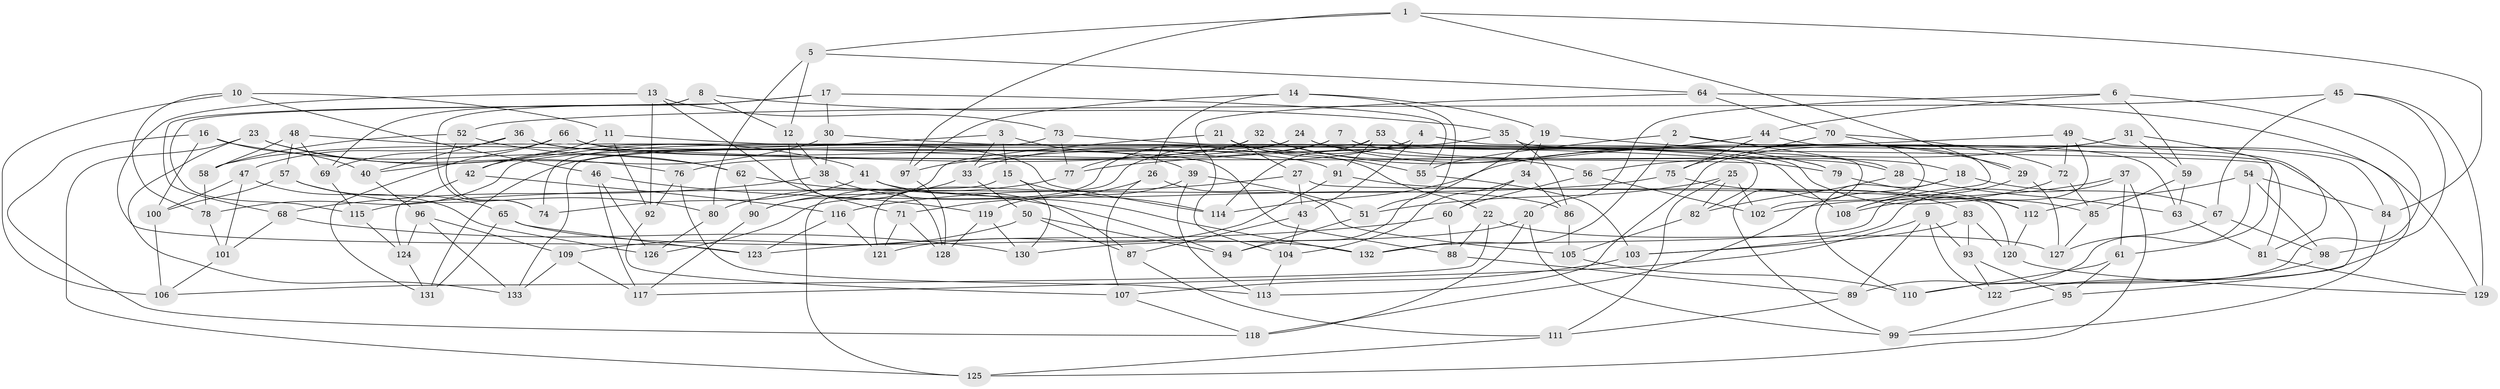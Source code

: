 // coarse degree distribution, {6: 0.5925925925925926, 4: 0.3333333333333333, 3: 0.024691358024691357, 5: 0.04938271604938271}
// Generated by graph-tools (version 1.1) at 2025/42/03/06/25 10:42:21]
// undirected, 133 vertices, 266 edges
graph export_dot {
graph [start="1"]
  node [color=gray90,style=filled];
  1;
  2;
  3;
  4;
  5;
  6;
  7;
  8;
  9;
  10;
  11;
  12;
  13;
  14;
  15;
  16;
  17;
  18;
  19;
  20;
  21;
  22;
  23;
  24;
  25;
  26;
  27;
  28;
  29;
  30;
  31;
  32;
  33;
  34;
  35;
  36;
  37;
  38;
  39;
  40;
  41;
  42;
  43;
  44;
  45;
  46;
  47;
  48;
  49;
  50;
  51;
  52;
  53;
  54;
  55;
  56;
  57;
  58;
  59;
  60;
  61;
  62;
  63;
  64;
  65;
  66;
  67;
  68;
  69;
  70;
  71;
  72;
  73;
  74;
  75;
  76;
  77;
  78;
  79;
  80;
  81;
  82;
  83;
  84;
  85;
  86;
  87;
  88;
  89;
  90;
  91;
  92;
  93;
  94;
  95;
  96;
  97;
  98;
  99;
  100;
  101;
  102;
  103;
  104;
  105;
  106;
  107;
  108;
  109;
  110;
  111;
  112;
  113;
  114;
  115;
  116;
  117;
  118;
  119;
  120;
  121;
  122;
  123;
  124;
  125;
  126;
  127;
  128;
  129;
  130;
  131;
  132;
  133;
  1 -- 5;
  1 -- 84;
  1 -- 29;
  1 -- 97;
  2 -- 28;
  2 -- 132;
  2 -- 81;
  2 -- 55;
  3 -- 33;
  3 -- 39;
  3 -- 42;
  3 -- 15;
  4 -- 121;
  4 -- 33;
  4 -- 95;
  4 -- 43;
  5 -- 80;
  5 -- 64;
  5 -- 12;
  6 -- 20;
  6 -- 44;
  6 -- 110;
  6 -- 59;
  7 -- 131;
  7 -- 18;
  7 -- 126;
  7 -- 99;
  8 -- 68;
  8 -- 35;
  8 -- 12;
  8 -- 115;
  9 -- 117;
  9 -- 93;
  9 -- 89;
  9 -- 122;
  10 -- 11;
  10 -- 46;
  10 -- 78;
  10 -- 106;
  11 -- 81;
  11 -- 92;
  11 -- 42;
  12 -- 38;
  12 -- 128;
  13 -- 71;
  13 -- 73;
  13 -- 123;
  13 -- 92;
  14 -- 19;
  14 -- 51;
  14 -- 97;
  14 -- 26;
  15 -- 114;
  15 -- 125;
  15 -- 130;
  16 -- 62;
  16 -- 40;
  16 -- 118;
  16 -- 100;
  17 -- 74;
  17 -- 55;
  17 -- 30;
  17 -- 69;
  18 -- 67;
  18 -- 110;
  18 -- 118;
  19 -- 94;
  19 -- 29;
  19 -- 34;
  20 -- 99;
  20 -- 130;
  20 -- 118;
  21 -- 90;
  21 -- 55;
  21 -- 22;
  21 -- 27;
  22 -- 106;
  22 -- 88;
  22 -- 127;
  23 -- 76;
  23 -- 41;
  23 -- 133;
  23 -- 125;
  24 -- 28;
  24 -- 78;
  24 -- 76;
  24 -- 79;
  25 -- 82;
  25 -- 51;
  25 -- 102;
  25 -- 111;
  26 -- 105;
  26 -- 71;
  26 -- 107;
  27 -- 43;
  27 -- 116;
  27 -- 120;
  28 -- 82;
  28 -- 63;
  29 -- 127;
  29 -- 108;
  30 -- 40;
  30 -- 108;
  30 -- 38;
  31 -- 61;
  31 -- 113;
  31 -- 59;
  31 -- 56;
  32 -- 77;
  32 -- 58;
  32 -- 56;
  32 -- 79;
  33 -- 50;
  33 -- 90;
  34 -- 104;
  34 -- 86;
  34 -- 60;
  35 -- 97;
  35 -- 108;
  35 -- 86;
  36 -- 47;
  36 -- 40;
  36 -- 114;
  36 -- 79;
  37 -- 103;
  37 -- 61;
  37 -- 108;
  37 -- 125;
  38 -- 132;
  38 -- 68;
  39 -- 51;
  39 -- 119;
  39 -- 113;
  40 -- 96;
  41 -- 87;
  41 -- 74;
  41 -- 86;
  42 -- 124;
  42 -- 116;
  43 -- 87;
  43 -- 104;
  44 -- 84;
  44 -- 114;
  44 -- 75;
  45 -- 67;
  45 -- 52;
  45 -- 98;
  45 -- 129;
  46 -- 126;
  46 -- 119;
  46 -- 117;
  47 -- 101;
  47 -- 126;
  47 -- 100;
  48 -- 57;
  48 -- 69;
  48 -- 58;
  48 -- 82;
  49 -- 132;
  49 -- 129;
  49 -- 77;
  49 -- 72;
  50 -- 87;
  50 -- 109;
  50 -- 94;
  51 -- 94;
  52 -- 62;
  52 -- 58;
  52 -- 74;
  53 -- 63;
  53 -- 91;
  53 -- 114;
  53 -- 133;
  54 -- 112;
  54 -- 89;
  54 -- 98;
  54 -- 84;
  55 -- 103;
  56 -- 60;
  56 -- 102;
  57 -- 100;
  57 -- 65;
  57 -- 80;
  58 -- 78;
  59 -- 85;
  59 -- 63;
  60 -- 88;
  60 -- 123;
  61 -- 95;
  61 -- 110;
  62 -- 94;
  62 -- 90;
  63 -- 81;
  64 -- 104;
  64 -- 70;
  64 -- 122;
  65 -- 132;
  65 -- 131;
  65 -- 123;
  66 -- 69;
  66 -- 131;
  66 -- 91;
  66 -- 88;
  67 -- 98;
  67 -- 127;
  68 -- 130;
  68 -- 101;
  69 -- 115;
  70 -- 102;
  70 -- 75;
  70 -- 72;
  71 -- 128;
  71 -- 121;
  72 -- 102;
  72 -- 85;
  73 -- 77;
  73 -- 85;
  73 -- 74;
  75 -- 83;
  75 -- 115;
  76 -- 113;
  76 -- 92;
  77 -- 80;
  78 -- 101;
  79 -- 112;
  80 -- 126;
  81 -- 129;
  82 -- 105;
  83 -- 120;
  83 -- 93;
  83 -- 103;
  84 -- 99;
  85 -- 127;
  86 -- 105;
  87 -- 111;
  88 -- 89;
  89 -- 111;
  90 -- 117;
  91 -- 112;
  91 -- 121;
  92 -- 107;
  93 -- 95;
  93 -- 122;
  95 -- 99;
  96 -- 124;
  96 -- 109;
  96 -- 133;
  97 -- 128;
  98 -- 122;
  100 -- 106;
  101 -- 106;
  103 -- 107;
  104 -- 113;
  105 -- 110;
  107 -- 118;
  109 -- 117;
  109 -- 133;
  111 -- 125;
  112 -- 120;
  115 -- 124;
  116 -- 123;
  116 -- 121;
  119 -- 130;
  119 -- 128;
  120 -- 129;
  124 -- 131;
}

